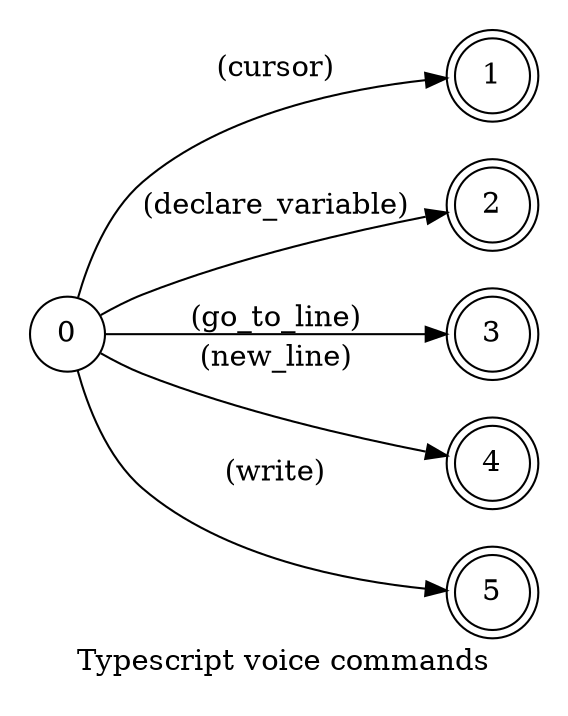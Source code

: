 digraph TypeScript {
    id="typescript";
    label="Typescript voice commands";
    lang="en-US";
    langName="English";
    pad="0.2";
    rankdir=LR;
    node[shape=circle]; 0;
    node[shape=doublecircle];

    // START GENERATED
    0 -> 1 [label="(cursor)"];
    0 -> 2 [label="(declare_variable)"];
    0 -> 3 [label="(go_to_line)"];
    0 -> 4 [label="(new_line)"];
    0 -> 5 [label="(write)"];
    // END GENERATED

    title="Typescript voice commands";
    desc="Collection of voice commands of the typescript language";
}